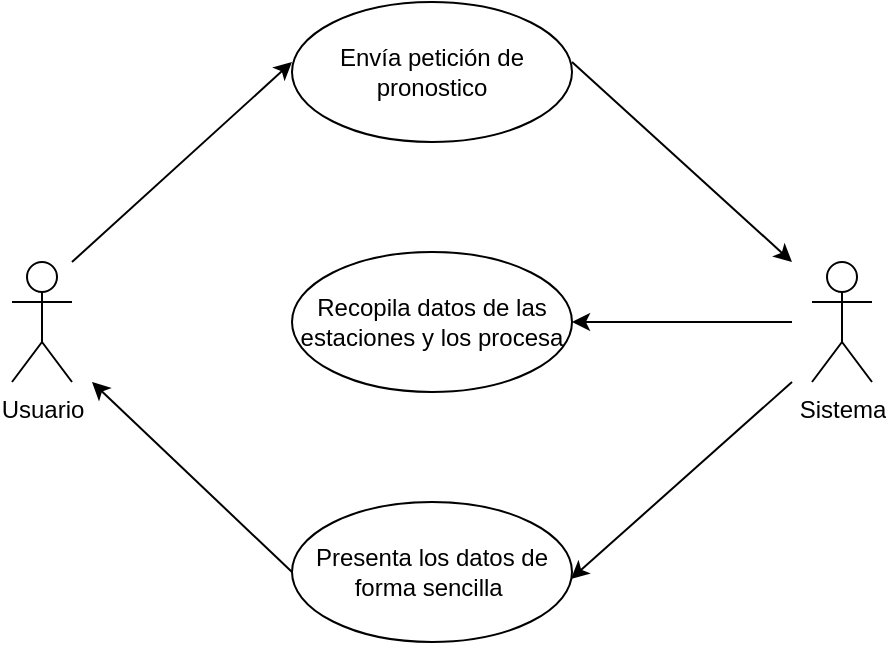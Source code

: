 <mxfile version="25.0.3">
  <diagram name="Página-1" id="vZUWgsqwUl9US1ilQ4Qv">
    <mxGraphModel dx="683" dy="371" grid="1" gridSize="10" guides="1" tooltips="1" connect="1" arrows="1" fold="1" page="1" pageScale="1" pageWidth="850" pageHeight="1100" math="0" shadow="0">
      <root>
        <mxCell id="0" />
        <mxCell id="1" parent="0" />
        <mxCell id="0m6BjX7NxRzQ_BbXZYh0-1" value="Usuario" style="shape=umlActor;verticalLabelPosition=bottom;verticalAlign=top;html=1;outlineConnect=0;" vertex="1" parent="1">
          <mxGeometry x="60" y="380" width="30" height="60" as="geometry" />
        </mxCell>
        <mxCell id="0m6BjX7NxRzQ_BbXZYh0-2" value="" style="endArrow=classic;html=1;rounded=0;" edge="1" parent="1">
          <mxGeometry width="50" height="50" relative="1" as="geometry">
            <mxPoint x="90" y="380" as="sourcePoint" />
            <mxPoint x="200" y="280" as="targetPoint" />
          </mxGeometry>
        </mxCell>
        <mxCell id="0m6BjX7NxRzQ_BbXZYh0-3" value="Envía petición de pronostico" style="ellipse;whiteSpace=wrap;html=1;" vertex="1" parent="1">
          <mxGeometry x="200" y="250" width="140" height="70" as="geometry" />
        </mxCell>
        <mxCell id="0m6BjX7NxRzQ_BbXZYh0-4" value="" style="endArrow=classic;html=1;rounded=0;" edge="1" parent="1">
          <mxGeometry width="50" height="50" relative="1" as="geometry">
            <mxPoint x="340" y="280" as="sourcePoint" />
            <mxPoint x="450" y="380" as="targetPoint" />
          </mxGeometry>
        </mxCell>
        <mxCell id="0m6BjX7NxRzQ_BbXZYh0-5" value="Sistema" style="shape=umlActor;verticalLabelPosition=bottom;verticalAlign=top;html=1;outlineConnect=0;" vertex="1" parent="1">
          <mxGeometry x="460" y="380" width="30" height="60" as="geometry" />
        </mxCell>
        <mxCell id="0m6BjX7NxRzQ_BbXZYh0-6" value="" style="endArrow=classic;html=1;rounded=0;" edge="1" parent="1">
          <mxGeometry width="50" height="50" relative="1" as="geometry">
            <mxPoint x="450" y="410" as="sourcePoint" />
            <mxPoint x="340" y="410" as="targetPoint" />
          </mxGeometry>
        </mxCell>
        <mxCell id="0m6BjX7NxRzQ_BbXZYh0-7" value="Recopila datos de las estaciones y los procesa" style="ellipse;whiteSpace=wrap;html=1;" vertex="1" parent="1">
          <mxGeometry x="200" y="375" width="140" height="70" as="geometry" />
        </mxCell>
        <mxCell id="0m6BjX7NxRzQ_BbXZYh0-8" value="" style="endArrow=classic;html=1;rounded=0;entryX=0.996;entryY=0.55;entryDx=0;entryDy=0;entryPerimeter=0;" edge="1" parent="1" target="0m6BjX7NxRzQ_BbXZYh0-9">
          <mxGeometry width="50" height="50" relative="1" as="geometry">
            <mxPoint x="450" y="440" as="sourcePoint" />
            <mxPoint x="340" y="520" as="targetPoint" />
          </mxGeometry>
        </mxCell>
        <mxCell id="0m6BjX7NxRzQ_BbXZYh0-9" value="Presenta los datos de forma sencilla&amp;nbsp;" style="ellipse;whiteSpace=wrap;html=1;" vertex="1" parent="1">
          <mxGeometry x="200" y="500" width="140" height="70" as="geometry" />
        </mxCell>
        <mxCell id="0m6BjX7NxRzQ_BbXZYh0-10" value="" style="endArrow=classic;html=1;rounded=0;exitX=0;exitY=0.5;exitDx=0;exitDy=0;" edge="1" parent="1" source="0m6BjX7NxRzQ_BbXZYh0-9">
          <mxGeometry width="50" height="50" relative="1" as="geometry">
            <mxPoint x="200" y="440" as="sourcePoint" />
            <mxPoint x="100" y="440" as="targetPoint" />
          </mxGeometry>
        </mxCell>
      </root>
    </mxGraphModel>
  </diagram>
</mxfile>
